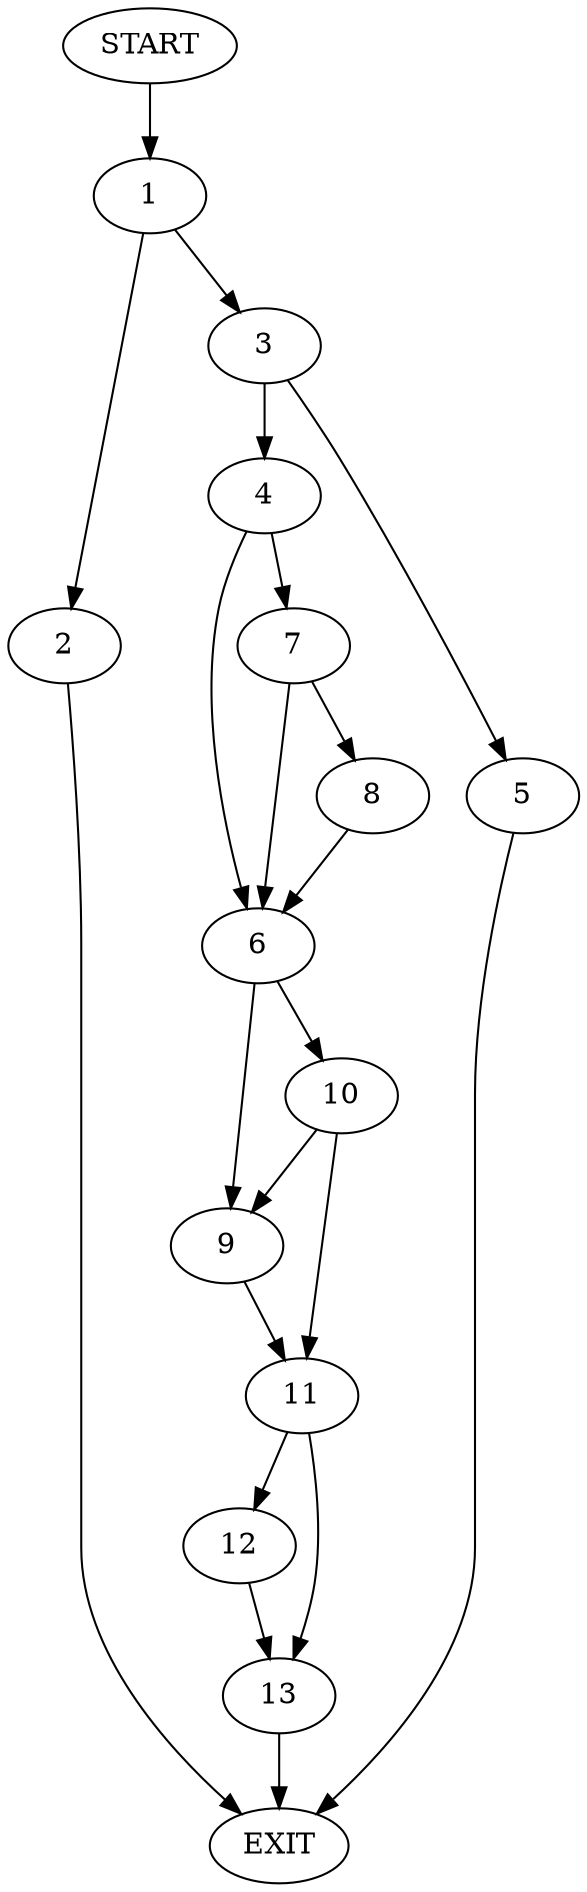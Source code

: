 digraph {
0 [label="START"]
14 [label="EXIT"]
0 -> 1
1 -> 2
1 -> 3
2 -> 14
3 -> 4
3 -> 5
4 -> 6
4 -> 7
5 -> 14
7 -> 6
7 -> 8
6 -> 9
6 -> 10
8 -> 6
10 -> 9
10 -> 11
9 -> 11
11 -> 12
11 -> 13
13 -> 14
12 -> 13
}
